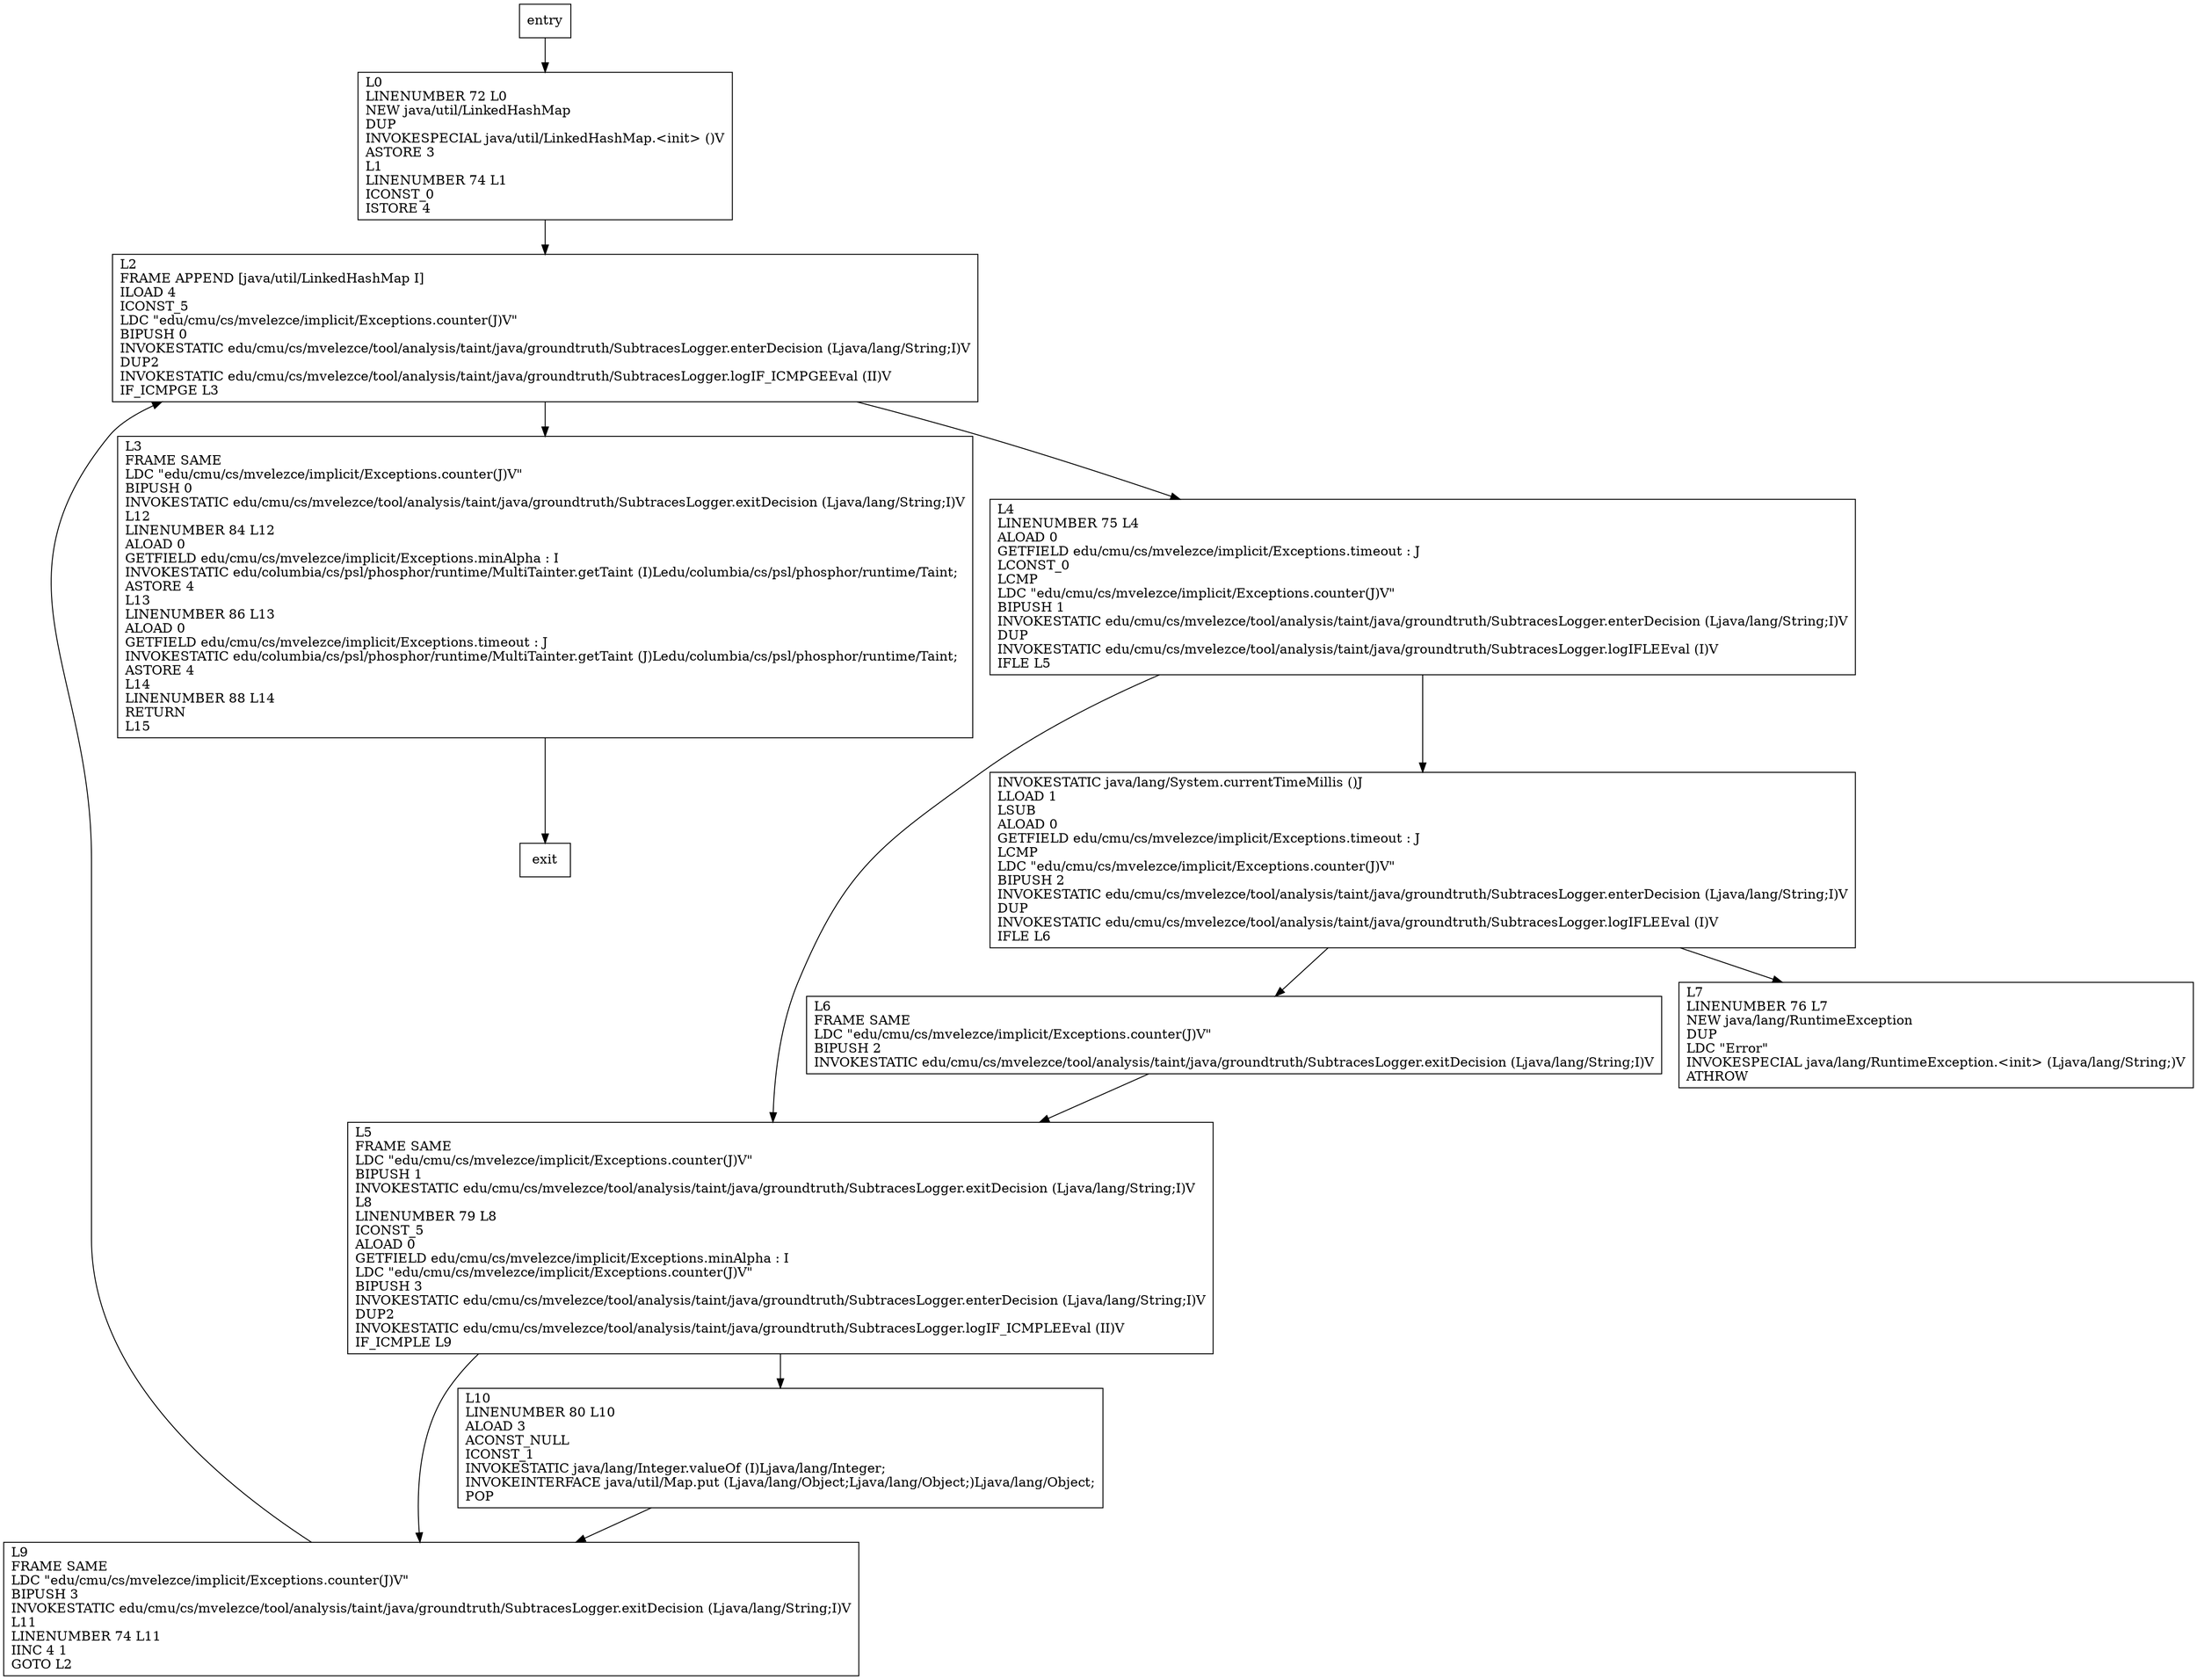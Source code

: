 digraph counter {
node [shape=record];
935520971 [label="L0\lLINENUMBER 72 L0\lNEW java/util/LinkedHashMap\lDUP\lINVOKESPECIAL java/util/LinkedHashMap.\<init\> ()V\lASTORE 3\lL1\lLINENUMBER 74 L1\lICONST_0\lISTORE 4\l"];
542839598 [label="L9\lFRAME SAME\lLDC \"edu/cmu/cs/mvelezce/implicit/Exceptions.counter(J)V\"\lBIPUSH 3\lINVOKESTATIC edu/cmu/cs/mvelezce/tool/analysis/taint/java/groundtruth/SubtracesLogger.exitDecision (Ljava/lang/String;I)V\lL11\lLINENUMBER 74 L11\lIINC 4 1\lGOTO L2\l"];
945747249 [label="L6\lFRAME SAME\lLDC \"edu/cmu/cs/mvelezce/implicit/Exceptions.counter(J)V\"\lBIPUSH 2\lINVOKESTATIC edu/cmu/cs/mvelezce/tool/analysis/taint/java/groundtruth/SubtracesLogger.exitDecision (Ljava/lang/String;I)V\l"];
851033362 [label="L3\lFRAME SAME\lLDC \"edu/cmu/cs/mvelezce/implicit/Exceptions.counter(J)V\"\lBIPUSH 0\lINVOKESTATIC edu/cmu/cs/mvelezce/tool/analysis/taint/java/groundtruth/SubtracesLogger.exitDecision (Ljava/lang/String;I)V\lL12\lLINENUMBER 84 L12\lALOAD 0\lGETFIELD edu/cmu/cs/mvelezce/implicit/Exceptions.minAlpha : I\lINVOKESTATIC edu/columbia/cs/psl/phosphor/runtime/MultiTainter.getTaint (I)Ledu/columbia/cs/psl/phosphor/runtime/Taint;\lASTORE 4\lL13\lLINENUMBER 86 L13\lALOAD 0\lGETFIELD edu/cmu/cs/mvelezce/implicit/Exceptions.timeout : J\lINVOKESTATIC edu/columbia/cs/psl/phosphor/runtime/MultiTainter.getTaint (J)Ledu/columbia/cs/psl/phosphor/runtime/Taint;\lASTORE 4\lL14\lLINENUMBER 88 L14\lRETURN\lL15\l"];
36883680 [label="L2\lFRAME APPEND [java/util/LinkedHashMap I]\lILOAD 4\lICONST_5\lLDC \"edu/cmu/cs/mvelezce/implicit/Exceptions.counter(J)V\"\lBIPUSH 0\lINVOKESTATIC edu/cmu/cs/mvelezce/tool/analysis/taint/java/groundtruth/SubtracesLogger.enterDecision (Ljava/lang/String;I)V\lDUP2\lINVOKESTATIC edu/cmu/cs/mvelezce/tool/analysis/taint/java/groundtruth/SubtracesLogger.logIF_ICMPGEEval (II)V\lIF_ICMPGE L3\l"];
362432678 [label="L5\lFRAME SAME\lLDC \"edu/cmu/cs/mvelezce/implicit/Exceptions.counter(J)V\"\lBIPUSH 1\lINVOKESTATIC edu/cmu/cs/mvelezce/tool/analysis/taint/java/groundtruth/SubtracesLogger.exitDecision (Ljava/lang/String;I)V\lL8\lLINENUMBER 79 L8\lICONST_5\lALOAD 0\lGETFIELD edu/cmu/cs/mvelezce/implicit/Exceptions.minAlpha : I\lLDC \"edu/cmu/cs/mvelezce/implicit/Exceptions.counter(J)V\"\lBIPUSH 3\lINVOKESTATIC edu/cmu/cs/mvelezce/tool/analysis/taint/java/groundtruth/SubtracesLogger.enterDecision (Ljava/lang/String;I)V\lDUP2\lINVOKESTATIC edu/cmu/cs/mvelezce/tool/analysis/taint/java/groundtruth/SubtracesLogger.logIF_ICMPLEEval (II)V\lIF_ICMPLE L9\l"];
22790969 [label="INVOKESTATIC java/lang/System.currentTimeMillis ()J\lLLOAD 1\lLSUB\lALOAD 0\lGETFIELD edu/cmu/cs/mvelezce/implicit/Exceptions.timeout : J\lLCMP\lLDC \"edu/cmu/cs/mvelezce/implicit/Exceptions.counter(J)V\"\lBIPUSH 2\lINVOKESTATIC edu/cmu/cs/mvelezce/tool/analysis/taint/java/groundtruth/SubtracesLogger.enterDecision (Ljava/lang/String;I)V\lDUP\lINVOKESTATIC edu/cmu/cs/mvelezce/tool/analysis/taint/java/groundtruth/SubtracesLogger.logIFLEEval (I)V\lIFLE L6\l"];
2143700452 [label="L10\lLINENUMBER 80 L10\lALOAD 3\lACONST_NULL\lICONST_1\lINVOKESTATIC java/lang/Integer.valueOf (I)Ljava/lang/Integer;\lINVOKEINTERFACE java/util/Map.put (Ljava/lang/Object;Ljava/lang/Object;)Ljava/lang/Object;\lPOP\l"];
2121645869 [label="L7\lLINENUMBER 76 L7\lNEW java/lang/RuntimeException\lDUP\lLDC \"Error\"\lINVOKESPECIAL java/lang/RuntimeException.\<init\> (Ljava/lang/String;)V\lATHROW\l"];
892237946 [label="L4\lLINENUMBER 75 L4\lALOAD 0\lGETFIELD edu/cmu/cs/mvelezce/implicit/Exceptions.timeout : J\lLCONST_0\lLCMP\lLDC \"edu/cmu/cs/mvelezce/implicit/Exceptions.counter(J)V\"\lBIPUSH 1\lINVOKESTATIC edu/cmu/cs/mvelezce/tool/analysis/taint/java/groundtruth/SubtracesLogger.enterDecision (Ljava/lang/String;I)V\lDUP\lINVOKESTATIC edu/cmu/cs/mvelezce/tool/analysis/taint/java/groundtruth/SubtracesLogger.logIFLEEval (I)V\lIFLE L5\l"];
entry;
exit;
945747249 -> 362432678;
851033362 -> exit;
362432678 -> 542839598;
362432678 -> 2143700452;
22790969 -> 945747249;
22790969 -> 2121645869;
935520971 -> 36883680;
entry -> 935520971;
542839598 -> 36883680;
36883680 -> 851033362;
36883680 -> 892237946;
2143700452 -> 542839598;
892237946 -> 362432678;
892237946 -> 22790969;
}
